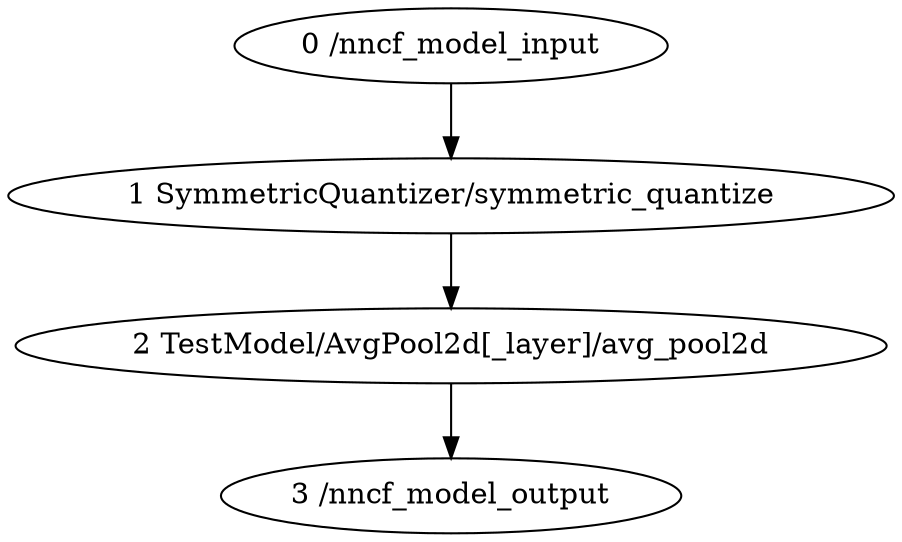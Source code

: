 strict digraph  {
"0 /nncf_model_input" [id=0, scope="", type=nncf_model_input];
"1 SymmetricQuantizer/symmetric_quantize" [id=1, scope=SymmetricQuantizer, type=symmetric_quantize];
"2 TestModel/AvgPool2d[_layer]/avg_pool2d" [id=2, scope="TestModel/AvgPool2d[_layer]", type=avg_pool2d];
"3 /nncf_model_output" [id=3, scope="", type=nncf_model_output];
"0 /nncf_model_input" -> "1 SymmetricQuantizer/symmetric_quantize";
"1 SymmetricQuantizer/symmetric_quantize" -> "2 TestModel/AvgPool2d[_layer]/avg_pool2d";
"2 TestModel/AvgPool2d[_layer]/avg_pool2d" -> "3 /nncf_model_output";
}
